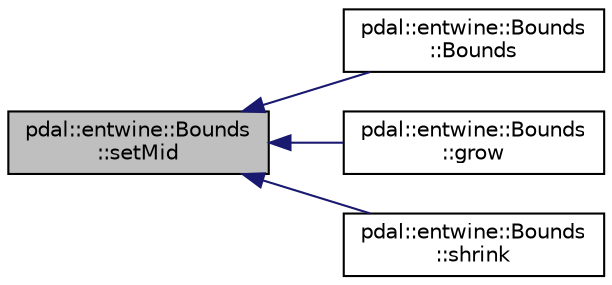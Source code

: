 digraph "pdal::entwine::Bounds::setMid"
{
  edge [fontname="Helvetica",fontsize="10",labelfontname="Helvetica",labelfontsize="10"];
  node [fontname="Helvetica",fontsize="10",shape=record];
  rankdir="LR";
  Node1 [label="pdal::entwine::Bounds\l::setMid",height=0.2,width=0.4,color="black", fillcolor="grey75", style="filled", fontcolor="black"];
  Node1 -> Node2 [dir="back",color="midnightblue",fontsize="10",style="solid",fontname="Helvetica"];
  Node2 [label="pdal::entwine::Bounds\l::Bounds",height=0.2,width=0.4,color="black", fillcolor="white", style="filled",URL="$classpdal_1_1entwine_1_1Bounds.html#a56e80a10564ab05d885123ee4ace66b7"];
  Node1 -> Node3 [dir="back",color="midnightblue",fontsize="10",style="solid",fontname="Helvetica"];
  Node3 [label="pdal::entwine::Bounds\l::grow",height=0.2,width=0.4,color="black", fillcolor="white", style="filled",URL="$classpdal_1_1entwine_1_1Bounds.html#a3975245fc8e177de0fbe508fdadbe7f4"];
  Node1 -> Node4 [dir="back",color="midnightblue",fontsize="10",style="solid",fontname="Helvetica"];
  Node4 [label="pdal::entwine::Bounds\l::shrink",height=0.2,width=0.4,color="black", fillcolor="white", style="filled",URL="$classpdal_1_1entwine_1_1Bounds.html#a885aac2d965ca61c54c06386a86349e9"];
}
